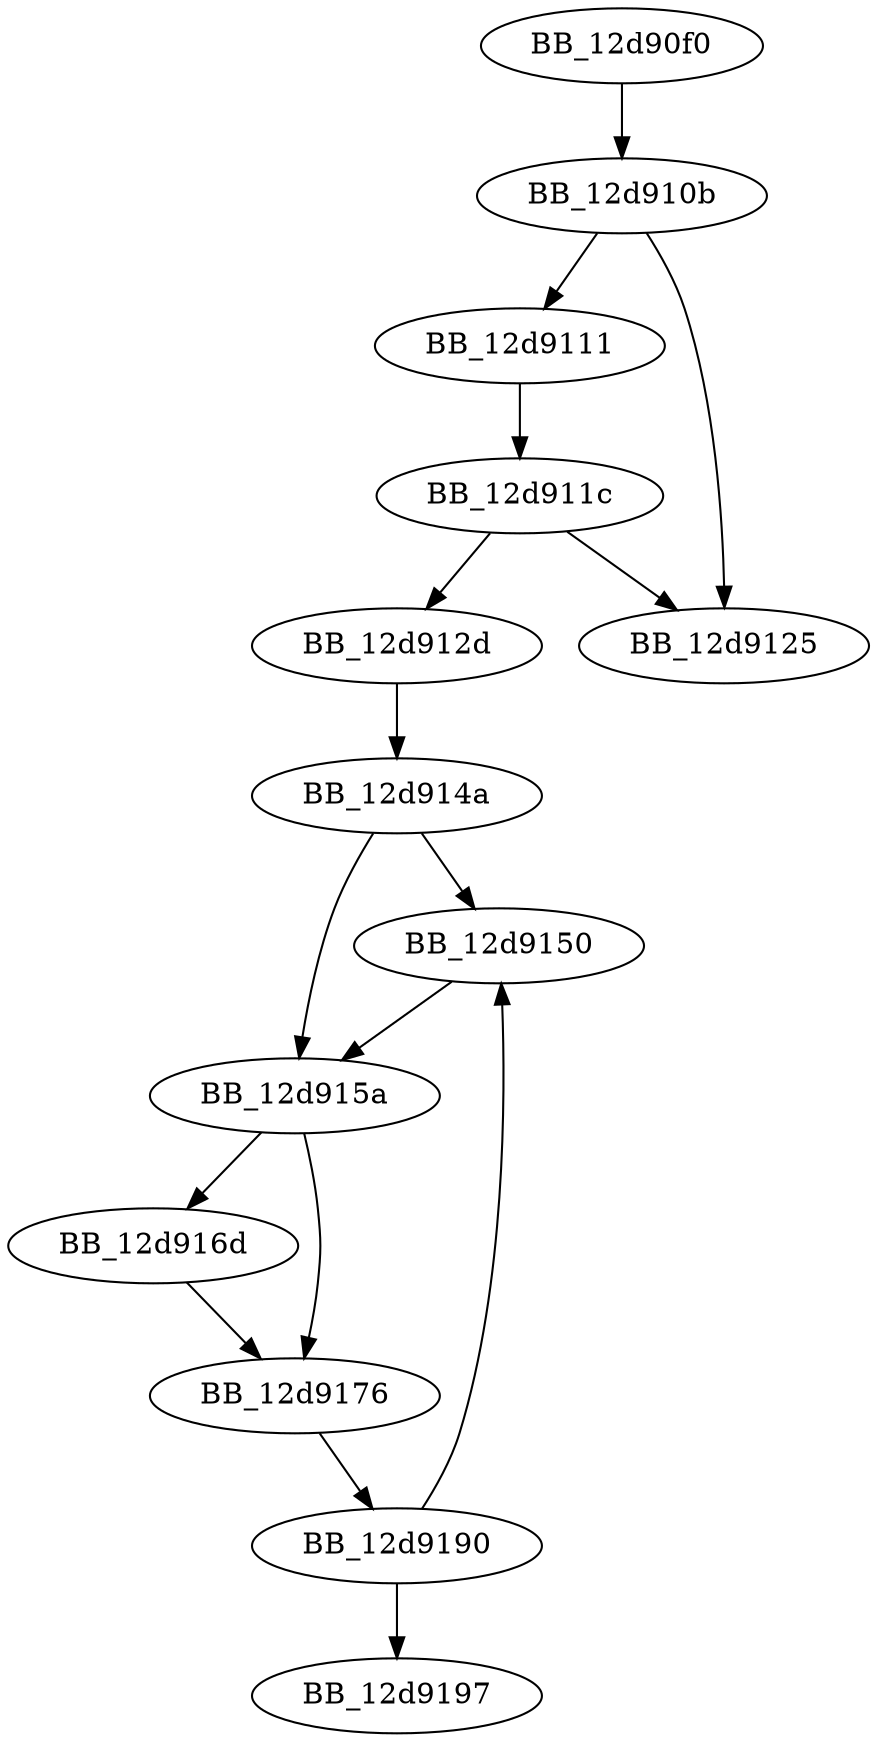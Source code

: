 DiGraph sub_12D90F0{
BB_12d90f0->BB_12d910b
BB_12d910b->BB_12d9111
BB_12d910b->BB_12d9125
BB_12d9111->BB_12d911c
BB_12d911c->BB_12d9125
BB_12d911c->BB_12d912d
BB_12d912d->BB_12d914a
BB_12d914a->BB_12d9150
BB_12d914a->BB_12d915a
BB_12d9150->BB_12d915a
BB_12d915a->BB_12d916d
BB_12d915a->BB_12d9176
BB_12d916d->BB_12d9176
BB_12d9176->BB_12d9190
BB_12d9190->BB_12d9150
BB_12d9190->BB_12d9197
}
